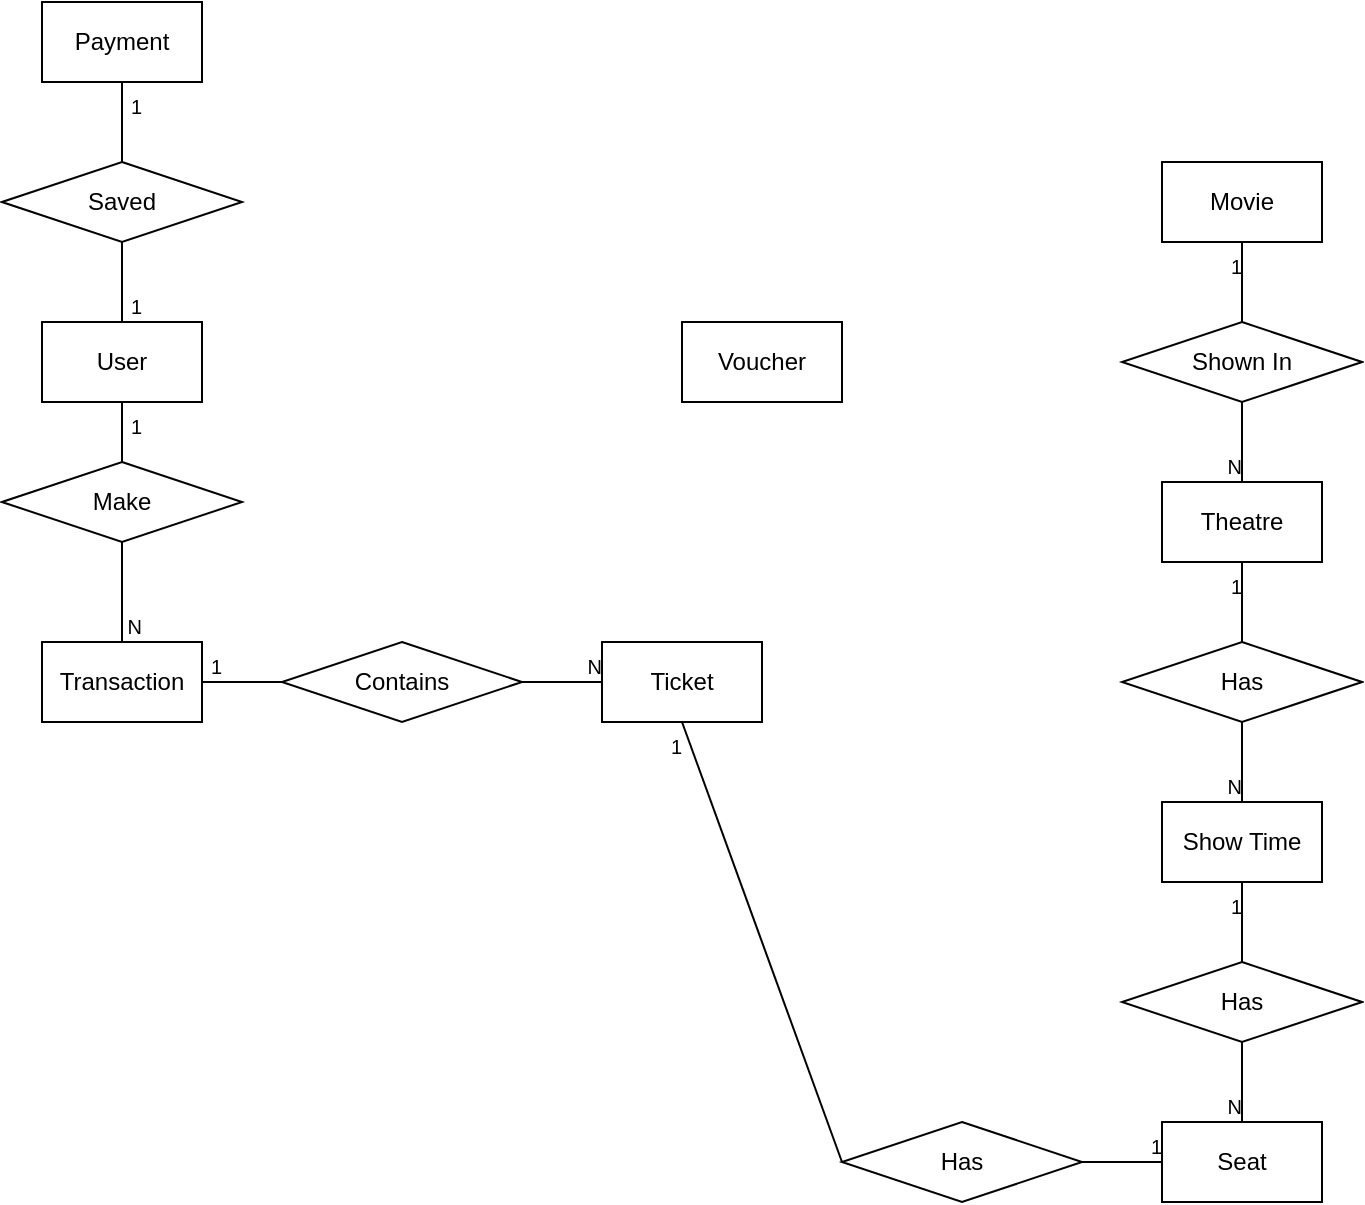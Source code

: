 <mxfile version="20.3.0" type="device"><diagram id="iGQNphEPms3tl00VIYLL" name="Page-1"><mxGraphModel dx="1002" dy="785" grid="1" gridSize="10" guides="1" tooltips="1" connect="1" arrows="1" fold="1" page="1" pageScale="1" pageWidth="1100" pageHeight="850" math="0" shadow="0"><root><mxCell id="0"/><mxCell id="1" parent="0"/><mxCell id="3ksTUU8MrfnTd41VLm0d-1" value="Movie" style="whiteSpace=wrap;html=1;align=center;" parent="1" vertex="1"><mxGeometry x="720" y="160" width="80" height="40" as="geometry"/></mxCell><mxCell id="3ksTUU8MrfnTd41VLm0d-2" value="Theatre" style="whiteSpace=wrap;html=1;align=center;" parent="1" vertex="1"><mxGeometry x="720" y="320" width="80" height="40" as="geometry"/></mxCell><mxCell id="3ksTUU8MrfnTd41VLm0d-3" value="Shown In" style="shape=rhombus;perimeter=rhombusPerimeter;whiteSpace=wrap;html=1;align=center;" parent="1" vertex="1"><mxGeometry x="700" y="240" width="120" height="40" as="geometry"/></mxCell><mxCell id="3ksTUU8MrfnTd41VLm0d-14" value="" style="endArrow=none;html=1;rounded=0;fontSize=10;entryX=0.5;entryY=1;entryDx=0;entryDy=0;exitX=0.5;exitY=0;exitDx=0;exitDy=0;" parent="1" source="3ksTUU8MrfnTd41VLm0d-3" target="3ksTUU8MrfnTd41VLm0d-1" edge="1"><mxGeometry relative="1" as="geometry"><mxPoint x="620" y="330" as="sourcePoint"/><mxPoint x="780" y="330" as="targetPoint"/></mxGeometry></mxCell><mxCell id="3ksTUU8MrfnTd41VLm0d-15" value="1" style="resizable=0;html=1;align=right;verticalAlign=bottom;fontSize=10;" parent="3ksTUU8MrfnTd41VLm0d-14" connectable="0" vertex="1"><mxGeometry x="1" relative="1" as="geometry"><mxPoint y="20" as="offset"/></mxGeometry></mxCell><mxCell id="3ksTUU8MrfnTd41VLm0d-16" value="" style="endArrow=none;html=1;rounded=0;fontSize=10;exitX=0.5;exitY=1;exitDx=0;exitDy=0;entryX=0.5;entryY=0;entryDx=0;entryDy=0;" parent="1" source="3ksTUU8MrfnTd41VLm0d-3" target="3ksTUU8MrfnTd41VLm0d-2" edge="1"><mxGeometry relative="1" as="geometry"><mxPoint x="620" y="330" as="sourcePoint"/><mxPoint x="780" y="330" as="targetPoint"/></mxGeometry></mxCell><mxCell id="3ksTUU8MrfnTd41VLm0d-17" value="N" style="resizable=0;html=1;align=right;verticalAlign=bottom;fontSize=10;" parent="3ksTUU8MrfnTd41VLm0d-16" connectable="0" vertex="1"><mxGeometry x="1" relative="1" as="geometry"/></mxCell><mxCell id="3ksTUU8MrfnTd41VLm0d-19" value="Has" style="shape=rhombus;perimeter=rhombusPerimeter;whiteSpace=wrap;html=1;align=center;" parent="1" vertex="1"><mxGeometry x="700" y="400" width="120" height="40" as="geometry"/></mxCell><mxCell id="3ksTUU8MrfnTd41VLm0d-20" value="" style="endArrow=none;html=1;rounded=0;fontSize=10;entryX=0.5;entryY=1;entryDx=0;entryDy=0;exitX=0.5;exitY=0;exitDx=0;exitDy=0;" parent="1" source="3ksTUU8MrfnTd41VLm0d-19" target="3ksTUU8MrfnTd41VLm0d-2" edge="1"><mxGeometry relative="1" as="geometry"><mxPoint x="730" y="370" as="sourcePoint"/><mxPoint x="890" y="370" as="targetPoint"/></mxGeometry></mxCell><mxCell id="3ksTUU8MrfnTd41VLm0d-21" value="1" style="resizable=0;html=1;align=right;verticalAlign=bottom;fontSize=10;" parent="3ksTUU8MrfnTd41VLm0d-20" connectable="0" vertex="1"><mxGeometry x="1" relative="1" as="geometry"><mxPoint y="20" as="offset"/></mxGeometry></mxCell><mxCell id="3ksTUU8MrfnTd41VLm0d-22" value="Show Time" style="whiteSpace=wrap;html=1;align=center;" parent="1" vertex="1"><mxGeometry x="720" y="480" width="80" height="40" as="geometry"/></mxCell><mxCell id="3ksTUU8MrfnTd41VLm0d-24" value="" style="endArrow=none;html=1;rounded=0;fontSize=10;exitX=0.5;exitY=1;exitDx=0;exitDy=0;entryX=0.5;entryY=0;entryDx=0;entryDy=0;" parent="1" source="3ksTUU8MrfnTd41VLm0d-19" target="3ksTUU8MrfnTd41VLm0d-22" edge="1"><mxGeometry relative="1" as="geometry"><mxPoint x="730" y="370" as="sourcePoint"/><mxPoint x="890" y="370" as="targetPoint"/></mxGeometry></mxCell><mxCell id="3ksTUU8MrfnTd41VLm0d-25" value="N" style="resizable=0;html=1;align=right;verticalAlign=bottom;fontSize=10;" parent="3ksTUU8MrfnTd41VLm0d-24" connectable="0" vertex="1"><mxGeometry x="1" relative="1" as="geometry"/></mxCell><mxCell id="3ksTUU8MrfnTd41VLm0d-26" value="Seat" style="whiteSpace=wrap;html=1;align=center;" parent="1" vertex="1"><mxGeometry x="720" y="640" width="80" height="40" as="geometry"/></mxCell><mxCell id="3ksTUU8MrfnTd41VLm0d-27" value="Has" style="shape=rhombus;perimeter=rhombusPerimeter;whiteSpace=wrap;html=1;align=center;" parent="1" vertex="1"><mxGeometry x="700" y="560" width="120" height="40" as="geometry"/></mxCell><mxCell id="3ksTUU8MrfnTd41VLm0d-29" value="" style="endArrow=none;html=1;rounded=0;fontSize=10;entryX=0.5;entryY=1;entryDx=0;entryDy=0;exitX=0.5;exitY=0;exitDx=0;exitDy=0;" parent="1" source="3ksTUU8MrfnTd41VLm0d-27" target="3ksTUU8MrfnTd41VLm0d-22" edge="1"><mxGeometry relative="1" as="geometry"><mxPoint x="630" y="560" as="sourcePoint"/><mxPoint x="790" y="560" as="targetPoint"/></mxGeometry></mxCell><mxCell id="3ksTUU8MrfnTd41VLm0d-30" value="1" style="resizable=0;html=1;align=right;verticalAlign=bottom;fontSize=10;" parent="3ksTUU8MrfnTd41VLm0d-29" connectable="0" vertex="1"><mxGeometry x="1" relative="1" as="geometry"><mxPoint y="20" as="offset"/></mxGeometry></mxCell><mxCell id="3ksTUU8MrfnTd41VLm0d-31" value="" style="endArrow=none;html=1;rounded=0;fontSize=10;exitX=0.5;exitY=1;exitDx=0;exitDy=0;entryX=0.5;entryY=0;entryDx=0;entryDy=0;" parent="1" source="3ksTUU8MrfnTd41VLm0d-27" target="3ksTUU8MrfnTd41VLm0d-26" edge="1"><mxGeometry relative="1" as="geometry"><mxPoint x="630" y="560" as="sourcePoint"/><mxPoint x="790" y="560" as="targetPoint"/></mxGeometry></mxCell><mxCell id="3ksTUU8MrfnTd41VLm0d-32" value="N" style="resizable=0;html=1;align=right;verticalAlign=bottom;fontSize=10;" parent="3ksTUU8MrfnTd41VLm0d-31" connectable="0" vertex="1"><mxGeometry x="1" relative="1" as="geometry"/></mxCell><mxCell id="3ksTUU8MrfnTd41VLm0d-33" value="Ticket" style="whiteSpace=wrap;html=1;align=center;" parent="1" vertex="1"><mxGeometry x="440" y="400" width="80" height="40" as="geometry"/></mxCell><mxCell id="3ksTUU8MrfnTd41VLm0d-55" value="Has" style="shape=rhombus;perimeter=rhombusPerimeter;whiteSpace=wrap;html=1;align=center;" parent="1" vertex="1"><mxGeometry x="560" y="640" width="120" height="40" as="geometry"/></mxCell><mxCell id="3ksTUU8MrfnTd41VLm0d-56" value="" style="endArrow=none;html=1;rounded=0;fontSize=10;exitX=1;exitY=0.5;exitDx=0;exitDy=0;entryX=0;entryY=0.5;entryDx=0;entryDy=0;" parent="1" source="3ksTUU8MrfnTd41VLm0d-55" target="3ksTUU8MrfnTd41VLm0d-26" edge="1"><mxGeometry relative="1" as="geometry"><mxPoint x="610" y="510" as="sourcePoint"/><mxPoint x="700" y="510" as="targetPoint"/></mxGeometry></mxCell><mxCell id="3ksTUU8MrfnTd41VLm0d-57" value="1" style="resizable=0;html=1;align=right;verticalAlign=bottom;fontSize=10;" parent="3ksTUU8MrfnTd41VLm0d-56" connectable="0" vertex="1"><mxGeometry x="1" relative="1" as="geometry"/></mxCell><mxCell id="3ksTUU8MrfnTd41VLm0d-58" value="" style="endArrow=none;html=1;rounded=0;fontSize=10;entryX=0.5;entryY=1;entryDx=0;entryDy=0;exitX=0;exitY=0.5;exitDx=0;exitDy=0;" parent="1" source="3ksTUU8MrfnTd41VLm0d-55" target="3ksTUU8MrfnTd41VLm0d-33" edge="1"><mxGeometry relative="1" as="geometry"><mxPoint x="270" y="500" as="sourcePoint"/><mxPoint x="475" y="640" as="targetPoint"/></mxGeometry></mxCell><mxCell id="3ksTUU8MrfnTd41VLm0d-59" value="1" style="resizable=0;html=1;align=right;verticalAlign=bottom;fontSize=10;" parent="3ksTUU8MrfnTd41VLm0d-58" connectable="0" vertex="1"><mxGeometry x="1" relative="1" as="geometry"><mxPoint y="20" as="offset"/></mxGeometry></mxCell><mxCell id="3ksTUU8MrfnTd41VLm0d-65" value="Contains" style="shape=rhombus;perimeter=rhombusPerimeter;whiteSpace=wrap;html=1;align=center;" parent="1" vertex="1"><mxGeometry x="280" y="400" width="120" height="40" as="geometry"/></mxCell><mxCell id="3ksTUU8MrfnTd41VLm0d-68" value="" style="endArrow=none;html=1;rounded=0;fontSize=10;entryX=1;entryY=0.5;entryDx=0;entryDy=0;exitX=0;exitY=0.5;exitDx=0;exitDy=0;" parent="1" source="3ksTUU8MrfnTd41VLm0d-65" target="3ksTUU8MrfnTd41VLm0d-75" edge="1"><mxGeometry relative="1" as="geometry"><mxPoint x="100" y="410" as="sourcePoint"/><mxPoint x="240" y="420" as="targetPoint"/></mxGeometry></mxCell><mxCell id="3ksTUU8MrfnTd41VLm0d-69" value="1" style="resizable=0;html=1;align=right;verticalAlign=bottom;fontSize=10;" parent="3ksTUU8MrfnTd41VLm0d-68" connectable="0" vertex="1"><mxGeometry x="1" relative="1" as="geometry"><mxPoint x="10" as="offset"/></mxGeometry></mxCell><mxCell id="3ksTUU8MrfnTd41VLm0d-73" value="" style="endArrow=none;html=1;rounded=0;fontSize=10;exitX=1;exitY=0.5;exitDx=0;exitDy=0;entryX=0;entryY=0.5;entryDx=0;entryDy=0;" parent="1" source="3ksTUU8MrfnTd41VLm0d-65" target="3ksTUU8MrfnTd41VLm0d-33" edge="1"><mxGeometry relative="1" as="geometry"><mxPoint x="120" y="360" as="sourcePoint"/><mxPoint x="280" y="360" as="targetPoint"/></mxGeometry></mxCell><mxCell id="3ksTUU8MrfnTd41VLm0d-74" value="N" style="resizable=0;html=1;align=right;verticalAlign=bottom;fontSize=10;" parent="3ksTUU8MrfnTd41VLm0d-73" connectable="0" vertex="1"><mxGeometry x="1" relative="1" as="geometry"><mxPoint as="offset"/></mxGeometry></mxCell><mxCell id="3ksTUU8MrfnTd41VLm0d-75" value="Transaction" style="whiteSpace=wrap;html=1;align=center;" parent="1" vertex="1"><mxGeometry x="160" y="400" width="80" height="40" as="geometry"/></mxCell><mxCell id="3ksTUU8MrfnTd41VLm0d-81" value="User" style="whiteSpace=wrap;html=1;align=center;" parent="1" vertex="1"><mxGeometry x="160" y="240" width="80" height="40" as="geometry"/></mxCell><mxCell id="3ksTUU8MrfnTd41VLm0d-82" value="Make" style="shape=rhombus;perimeter=rhombusPerimeter;whiteSpace=wrap;html=1;align=center;" parent="1" vertex="1"><mxGeometry x="140" y="310" width="120" height="40" as="geometry"/></mxCell><mxCell id="3ksTUU8MrfnTd41VLm0d-83" value="" style="endArrow=none;html=1;rounded=0;fontSize=10;entryX=0.5;entryY=0;entryDx=0;entryDy=0;exitX=0.5;exitY=1;exitDx=0;exitDy=0;" parent="1" source="3ksTUU8MrfnTd41VLm0d-82" target="3ksTUU8MrfnTd41VLm0d-75" edge="1"><mxGeometry relative="1" as="geometry"><mxPoint x="200" y="370" as="sourcePoint"/><mxPoint x="250" y="430" as="targetPoint"/></mxGeometry></mxCell><mxCell id="3ksTUU8MrfnTd41VLm0d-84" value="N" style="resizable=0;html=1;align=right;verticalAlign=bottom;fontSize=10;" parent="3ksTUU8MrfnTd41VLm0d-83" connectable="0" vertex="1"><mxGeometry x="1" relative="1" as="geometry"><mxPoint x="10" as="offset"/></mxGeometry></mxCell><mxCell id="3ksTUU8MrfnTd41VLm0d-85" value="" style="endArrow=none;html=1;rounded=0;fontSize=10;entryX=0.5;entryY=1;entryDx=0;entryDy=0;" parent="1" source="3ksTUU8MrfnTd41VLm0d-82" target="3ksTUU8MrfnTd41VLm0d-81" edge="1"><mxGeometry relative="1" as="geometry"><mxPoint x="210" y="490" as="sourcePoint"/><mxPoint x="230" y="300" as="targetPoint"/></mxGeometry></mxCell><mxCell id="3ksTUU8MrfnTd41VLm0d-86" value="1" style="resizable=0;html=1;align=right;verticalAlign=bottom;fontSize=10;" parent="3ksTUU8MrfnTd41VLm0d-85" connectable="0" vertex="1"><mxGeometry x="1" relative="1" as="geometry"><mxPoint x="10" y="20" as="offset"/></mxGeometry></mxCell><mxCell id="3ksTUU8MrfnTd41VLm0d-87" value="Voucher" style="whiteSpace=wrap;html=1;align=center;" parent="1" vertex="1"><mxGeometry x="480" y="240" width="80" height="40" as="geometry"/></mxCell><mxCell id="FTknEfPhgn9urwiiEJI2-3" value="Payment" style="whiteSpace=wrap;html=1;align=center;" parent="1" vertex="1"><mxGeometry x="160" y="80" width="80" height="40" as="geometry"/></mxCell><mxCell id="FTknEfPhgn9urwiiEJI2-4" value="Saved" style="shape=rhombus;perimeter=rhombusPerimeter;whiteSpace=wrap;html=1;align=center;" parent="1" vertex="1"><mxGeometry x="140" y="160" width="120" height="40" as="geometry"/></mxCell><mxCell id="FTknEfPhgn9urwiiEJI2-5" value="" style="endArrow=none;html=1;rounded=0;fontSize=10;entryX=0.5;entryY=0;entryDx=0;entryDy=0;exitX=0.5;exitY=1;exitDx=0;exitDy=0;" parent="1" source="FTknEfPhgn9urwiiEJI2-4" target="3ksTUU8MrfnTd41VLm0d-81" edge="1"><mxGeometry relative="1" as="geometry"><mxPoint x="200" y="210" as="sourcePoint"/><mxPoint x="210" y="290" as="targetPoint"/></mxGeometry></mxCell><mxCell id="FTknEfPhgn9urwiiEJI2-6" value="1" style="resizable=0;html=1;align=right;verticalAlign=bottom;fontSize=10;" parent="FTknEfPhgn9urwiiEJI2-5" connectable="0" vertex="1"><mxGeometry x="1" relative="1" as="geometry"><mxPoint x="10" as="offset"/></mxGeometry></mxCell><mxCell id="FTknEfPhgn9urwiiEJI2-7" value="" style="endArrow=none;html=1;rounded=0;fontSize=10;entryX=0.5;entryY=1;entryDx=0;entryDy=0;exitX=0.5;exitY=0;exitDx=0;exitDy=0;" parent="1" source="FTknEfPhgn9urwiiEJI2-4" target="FTknEfPhgn9urwiiEJI2-3" edge="1"><mxGeometry relative="1" as="geometry"><mxPoint x="210" y="210" as="sourcePoint"/><mxPoint x="210" y="250" as="targetPoint"/></mxGeometry></mxCell><mxCell id="FTknEfPhgn9urwiiEJI2-8" value="1" style="resizable=0;html=1;align=right;verticalAlign=bottom;fontSize=10;" parent="FTknEfPhgn9urwiiEJI2-7" connectable="0" vertex="1"><mxGeometry x="1" relative="1" as="geometry"><mxPoint x="10" y="20" as="offset"/></mxGeometry></mxCell></root></mxGraphModel></diagram></mxfile>